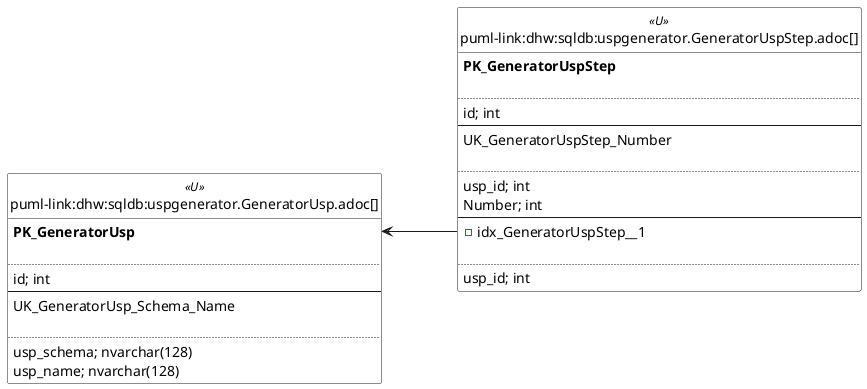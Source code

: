 @startuml
left to right direction
'top to bottom direction
hide circle
'avoide "." issues:
set namespaceSeparator none


skinparam class {
  BackgroundColor White
  BackgroundColor<<FN>> Yellow
  BackgroundColor<<FS>> Yellow
  BackgroundColor<<FT>> LightGray
  BackgroundColor<<IF>> Yellow
  BackgroundColor<<IS>> Yellow
  BackgroundColor<<P>> Aqua
  BackgroundColor<<PC>> Aqua
  BackgroundColor<<SN>> Yellow
  BackgroundColor<<SO>> SlateBlue
  BackgroundColor<<TF>> LightGray
  BackgroundColor<<TR>> Tomato
  BackgroundColor<<U>> White
  BackgroundColor<<V>> WhiteSmoke
  BackgroundColor<<X>> Aqua
  BackgroundColor<<external>> AliceBlue
}


entity "puml-link:dhw:sqldb:uspgenerator.GeneratorUsp.adoc[]" as uspgenerator.GeneratorUsp << U >> {
**PK_GeneratorUsp**

..
id; int
--
UK_GeneratorUsp_Schema_Name

..
usp_schema; nvarchar(128)
usp_name; nvarchar(128)
}

entity "puml-link:dhw:sqldb:uspgenerator.GeneratorUspStep.adoc[]" as uspgenerator.GeneratorUspStep << U >> {
**PK_GeneratorUspStep**

..
id; int
--
UK_GeneratorUspStep_Number

..
usp_id; int
Number; int
--
- idx_GeneratorUspStep__1

..
usp_id; int
}

"uspgenerator.GeneratorUsp::PK_GeneratorUsp" <-- "uspgenerator.GeneratorUspStep::idx_GeneratorUspStep__1"
@enduml

